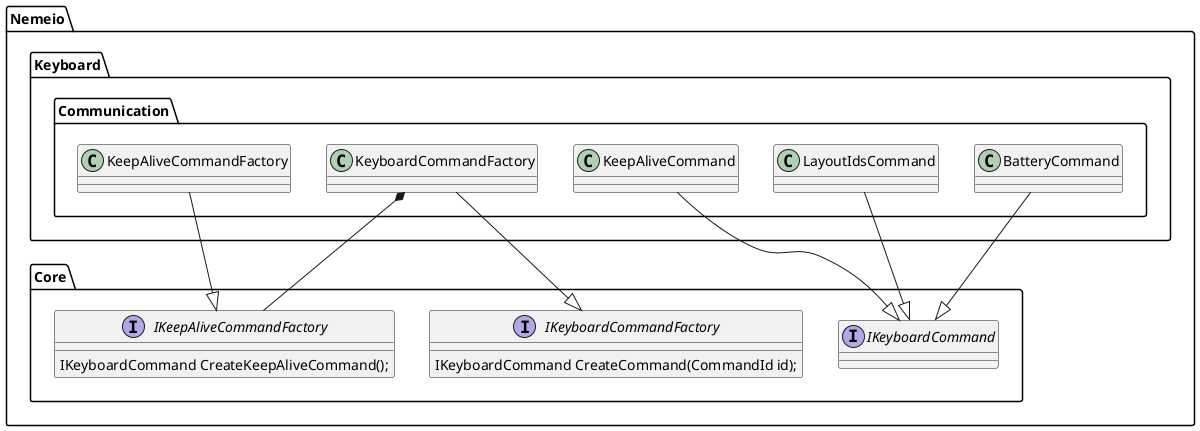 @startuml

package "Nemeio.Core" {

    together {

        interface IKeyboardCommand {

        }

        interface IKeyboardCommandFactory {
            IKeyboardCommand CreateCommand(CommandId id);
        }

        interface IKeepAliveCommandFactory {
            IKeyboardCommand CreateKeepAliveCommand();
        }

    }

}

package "Nemeio.Keyboard.Communication" {

    together {

        class KeyboardCommandFactory {
            
        }

        class KeepAliveCommandFactory {

        }

        class KeepAliveCommand {

        }

        class BatteryCommand {

        }

        class LayoutIdsCommand {
            
        }

    }

}

KeepAliveCommand --|> IKeyboardCommand
BatteryCommand --|> IKeyboardCommand
LayoutIdsCommand --|> IKeyboardCommand
KeyboardCommandFactory --|> IKeyboardCommandFactory
KeepAliveCommandFactory --|> IKeepAliveCommandFactory
KeyboardCommandFactory *-- IKeepAliveCommandFactory
@enduml